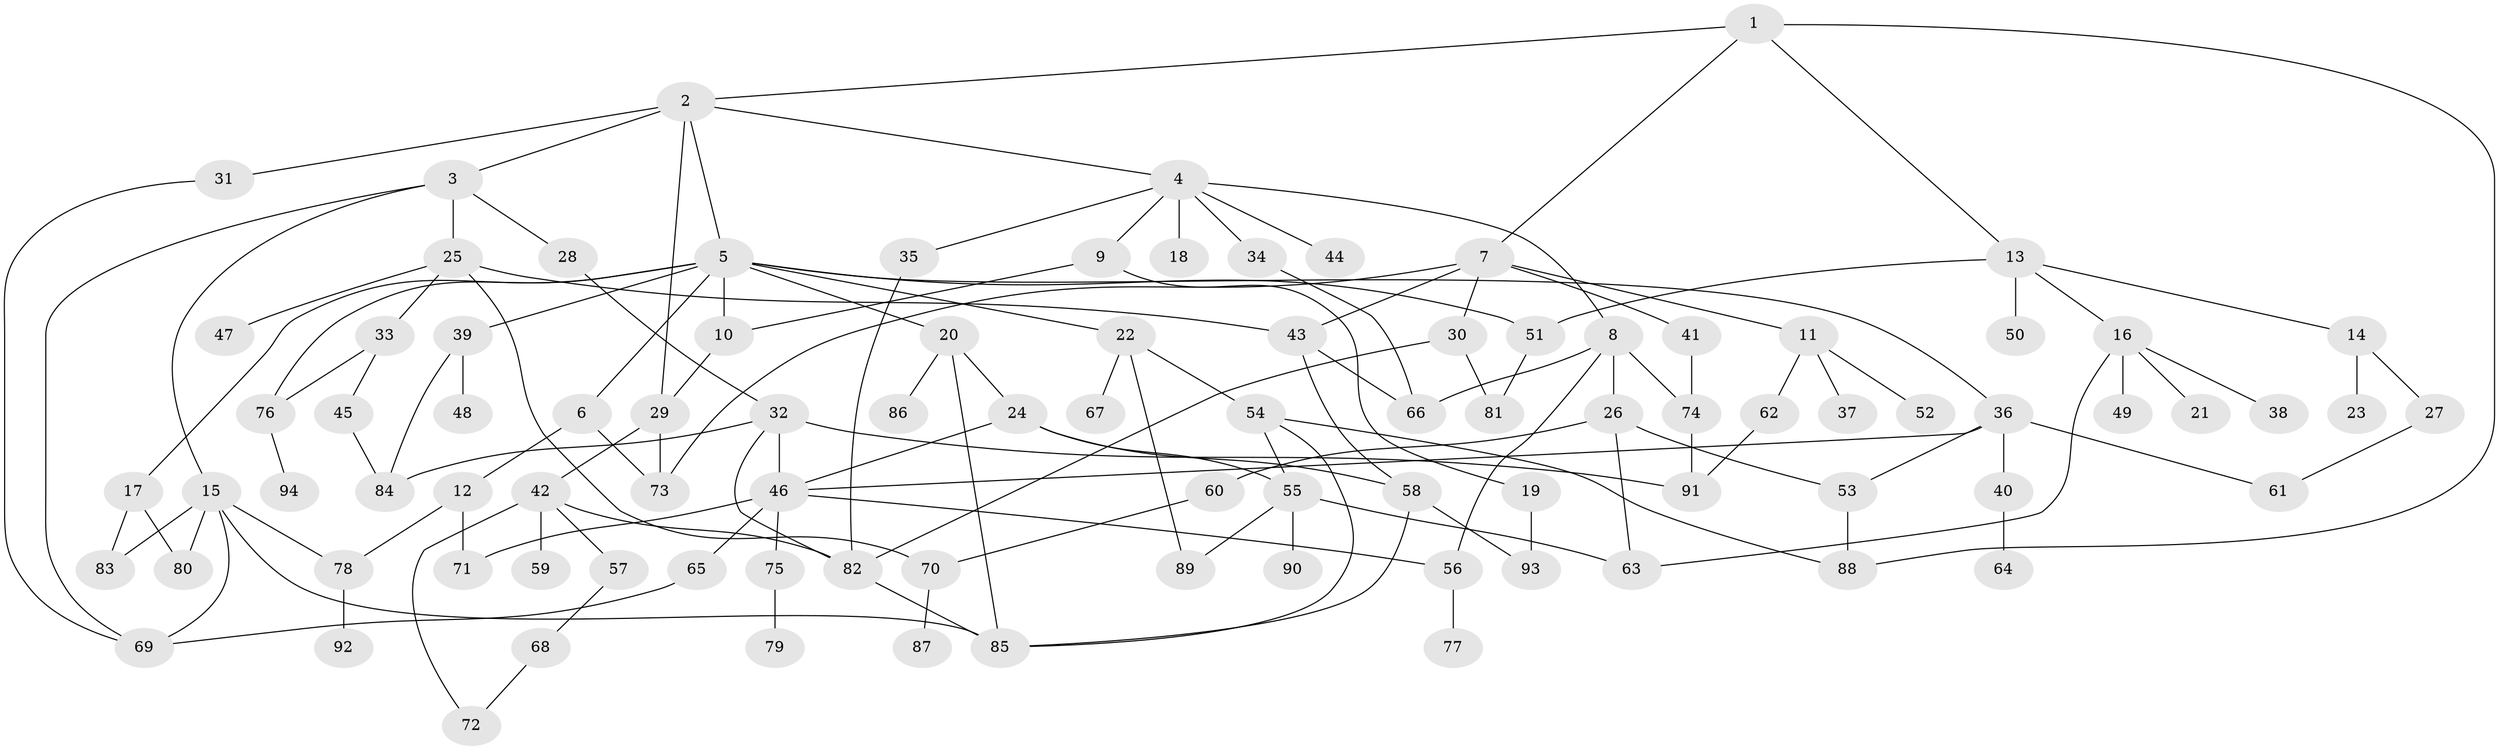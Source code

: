 // Generated by graph-tools (version 1.1) at 2025/10/02/27/25 16:10:51]
// undirected, 94 vertices, 137 edges
graph export_dot {
graph [start="1"]
  node [color=gray90,style=filled];
  1;
  2;
  3;
  4;
  5;
  6;
  7;
  8;
  9;
  10;
  11;
  12;
  13;
  14;
  15;
  16;
  17;
  18;
  19;
  20;
  21;
  22;
  23;
  24;
  25;
  26;
  27;
  28;
  29;
  30;
  31;
  32;
  33;
  34;
  35;
  36;
  37;
  38;
  39;
  40;
  41;
  42;
  43;
  44;
  45;
  46;
  47;
  48;
  49;
  50;
  51;
  52;
  53;
  54;
  55;
  56;
  57;
  58;
  59;
  60;
  61;
  62;
  63;
  64;
  65;
  66;
  67;
  68;
  69;
  70;
  71;
  72;
  73;
  74;
  75;
  76;
  77;
  78;
  79;
  80;
  81;
  82;
  83;
  84;
  85;
  86;
  87;
  88;
  89;
  90;
  91;
  92;
  93;
  94;
  1 -- 2;
  1 -- 7;
  1 -- 13;
  1 -- 88;
  2 -- 3;
  2 -- 4;
  2 -- 5;
  2 -- 31;
  2 -- 29;
  3 -- 15;
  3 -- 25;
  3 -- 28;
  3 -- 69;
  4 -- 8;
  4 -- 9;
  4 -- 18;
  4 -- 34;
  4 -- 35;
  4 -- 44;
  5 -- 6;
  5 -- 17;
  5 -- 20;
  5 -- 22;
  5 -- 36;
  5 -- 39;
  5 -- 51;
  5 -- 10;
  5 -- 76;
  6 -- 12;
  6 -- 73;
  7 -- 11;
  7 -- 30;
  7 -- 41;
  7 -- 73;
  7 -- 43;
  8 -- 26;
  8 -- 56;
  8 -- 66;
  8 -- 74;
  9 -- 10;
  9 -- 19;
  10 -- 29;
  11 -- 37;
  11 -- 52;
  11 -- 62;
  12 -- 78;
  12 -- 71;
  13 -- 14;
  13 -- 16;
  13 -- 50;
  13 -- 51;
  14 -- 23;
  14 -- 27;
  15 -- 78;
  15 -- 80;
  15 -- 83;
  15 -- 85;
  15 -- 69;
  16 -- 21;
  16 -- 38;
  16 -- 49;
  16 -- 63;
  17 -- 80;
  17 -- 83;
  19 -- 93;
  20 -- 24;
  20 -- 85;
  20 -- 86;
  22 -- 54;
  22 -- 67;
  22 -- 89;
  24 -- 46;
  24 -- 55;
  24 -- 58;
  25 -- 33;
  25 -- 43;
  25 -- 47;
  25 -- 70;
  26 -- 53;
  26 -- 60;
  26 -- 63;
  27 -- 61;
  28 -- 32;
  29 -- 42;
  29 -- 73;
  30 -- 81;
  30 -- 82;
  31 -- 69;
  32 -- 91;
  32 -- 82;
  32 -- 84;
  32 -- 46;
  33 -- 45;
  33 -- 76;
  34 -- 66;
  35 -- 82;
  36 -- 40;
  36 -- 61;
  36 -- 46;
  36 -- 53;
  39 -- 48;
  39 -- 84;
  40 -- 64;
  41 -- 74;
  42 -- 57;
  42 -- 59;
  42 -- 82;
  42 -- 72;
  43 -- 58;
  43 -- 66;
  45 -- 84;
  46 -- 65;
  46 -- 71;
  46 -- 75;
  46 -- 56;
  51 -- 81;
  53 -- 88;
  54 -- 85;
  54 -- 55;
  54 -- 88;
  55 -- 89;
  55 -- 90;
  55 -- 63;
  56 -- 77;
  57 -- 68;
  58 -- 85;
  58 -- 93;
  60 -- 70;
  62 -- 91;
  65 -- 69;
  68 -- 72;
  70 -- 87;
  74 -- 91;
  75 -- 79;
  76 -- 94;
  78 -- 92;
  82 -- 85;
}
